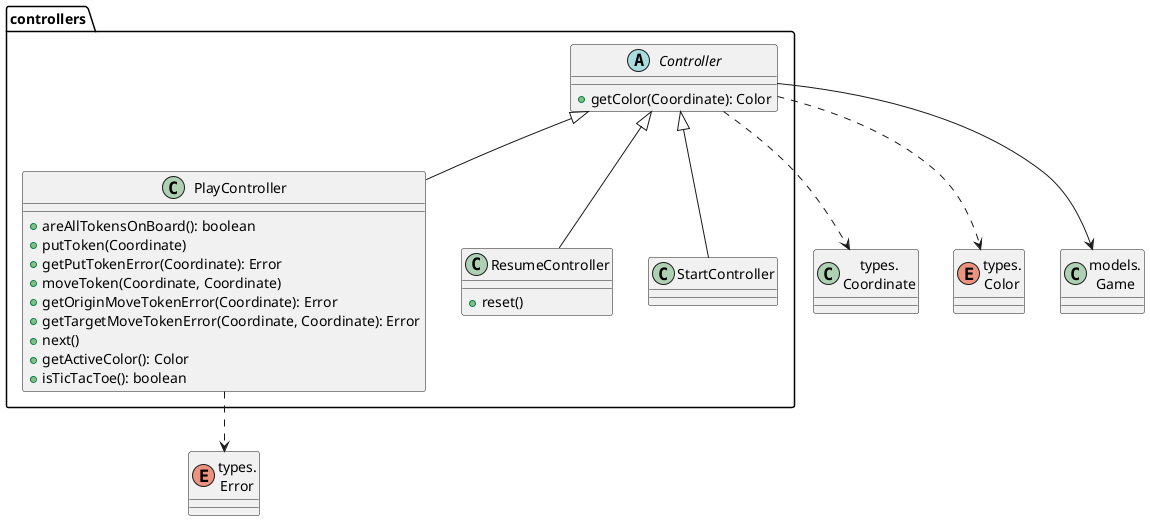 @startuml controllersClassDiagram
class Coordinate as "types.\nCoordinate"
enum Color as "types.\nColor"
enum Error as "types.\nError"
class Game as "models.\nGame"

abstract class  controllers.Controller{
    + getColor(Coordinate): Color
}

class  controllers.PlayController{
    +areAllTokensOnBoard(): boolean
    +putToken(Coordinate)
    +getPutTokenError(Coordinate): Error
    +moveToken(Coordinate, Coordinate)
    +getOriginMoveTokenError(Coordinate): Error
    +getTargetMoveTokenError(Coordinate, Coordinate): Error
    +next()
    +getActiveColor(): Color
    +isTicTacToe(): boolean
}

class  controllers.ResumeController{
    +reset()
}

class  controllers.StartController{

}


controllers.Controller <|-- controllers.StartController
controllers.Controller <|-- controllers.PlayController
controllers.Controller <|-- controllers.ResumeController

controllers.Controller .down.> Coordinate
controllers.Controller --> Game
controllers.Controller ..> Color
controllers.PlayController .down.> Error
@enduml
